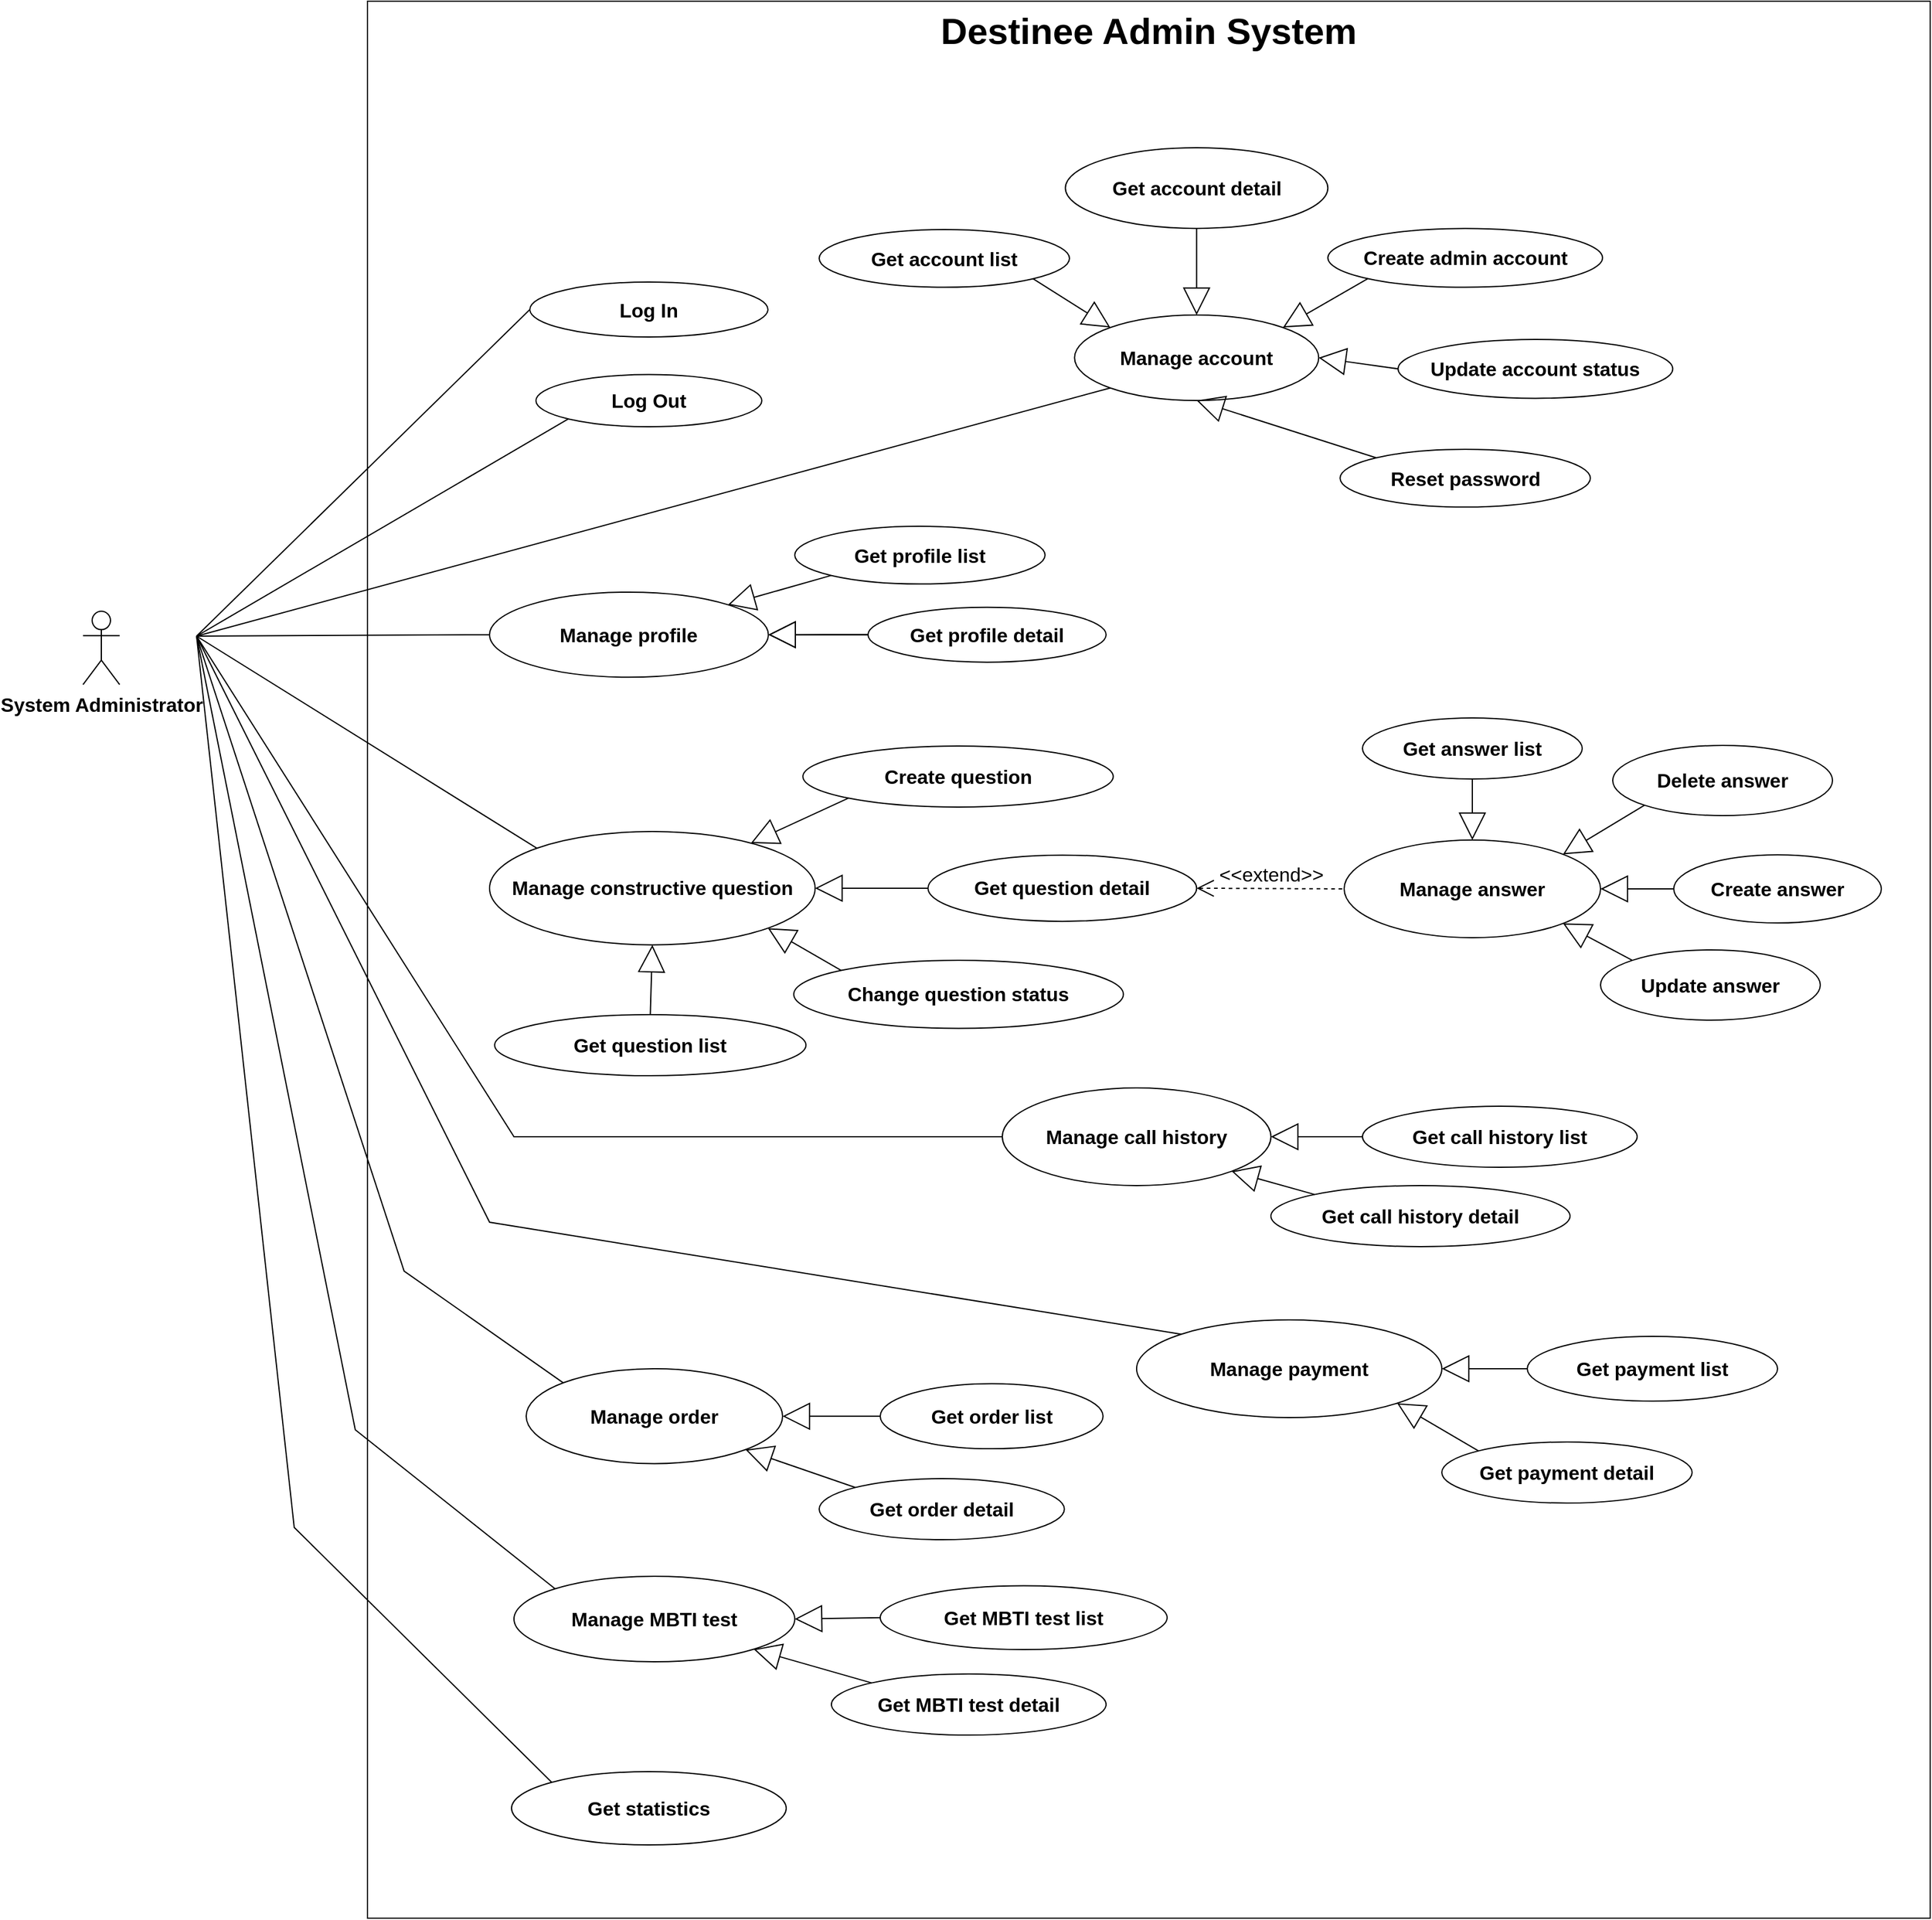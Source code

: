 <mxfile version="13.9.9" type="device" pages="2"><diagram id="sB0MH9TLcdhrc42PHW3c" name="Admin_UCD"><mxGraphModel dx="1707" dy="1987" grid="1" gridSize="10" guides="1" tooltips="1" connect="1" arrows="1" fold="1" page="1" pageScale="1" pageWidth="700" pageHeight="1000" math="0" shadow="0"><root><mxCell id="0"/><mxCell id="1" parent="0"/><mxCell id="h7a3kXpHeFQerQZ5SqLX-1" value="&lt;font style=&quot;font-size: 30px;&quot;&gt;Destinee Admin System&lt;/font&gt;" style="shape=rect;html=1;verticalAlign=top;fontStyle=1;whiteSpace=wrap;align=center;rounded=0;sketch=0;shadow=0;absoluteArcSize=0;strokeWidth=1;fontSize=16;" parent="1" vertex="1"><mxGeometry x="820" y="-20" width="1280" height="1570" as="geometry"/></mxCell><mxCell id="my-qRVW5179IKfmGFEPL-58" value="" style="endArrow=none;html=1;rounded=0;strokeWidth=1;fontSize=16;entryX=0;entryY=0.5;entryDx=0;entryDy=0;" parent="1" target="h7a3kXpHeFQerQZ5SqLX-44" edge="1"><mxGeometry width="50" height="50" relative="1" as="geometry"><mxPoint x="680" y="500" as="sourcePoint"/><mxPoint x="829.073" y="643.596" as="targetPoint"/><Array as="points"><mxPoint x="940" y="910"/></Array></mxGeometry></mxCell><mxCell id="h7a3kXpHeFQerQZ5SqLX-3" value="System Administrator" style="shape=umlActor;verticalLabelPosition=bottom;verticalAlign=top;html=1;outlineConnect=0;strokeWidth=1;fontSize=16;fontStyle=1;align=center;labelPosition=center;" parent="1" vertex="1"><mxGeometry x="587" y="479.66" width="30" height="60" as="geometry"/></mxCell><mxCell id="h7a3kXpHeFQerQZ5SqLX-62" value="Get statistics" style="ellipse;whiteSpace=wrap;html=1;strokeWidth=1;fontSize=16;fontStyle=1" parent="1" vertex="1"><mxGeometry x="938" y="1430" width="225" height="60" as="geometry"/></mxCell><mxCell id="my-qRVW5179IKfmGFEPL-13" value="" style="endArrow=none;html=1;rounded=0;strokeWidth=1;fontSize=16;entryX=0;entryY=1;entryDx=0;entryDy=0;" parent="1" target="h7a3kXpHeFQerQZ5SqLX-8" edge="1"><mxGeometry width="50" height="50" relative="1" as="geometry"><mxPoint x="680" y="500" as="sourcePoint"/><mxPoint x="1210" y="710" as="targetPoint"/></mxGeometry></mxCell><mxCell id="my-qRVW5179IKfmGFEPL-20" value="" style="endArrow=none;html=1;rounded=0;strokeWidth=1;fontSize=16;entryX=0;entryY=0.5;entryDx=0;entryDy=0;" parent="1" target="h7a3kXpHeFQerQZ5SqLX-21" edge="1"><mxGeometry width="50" height="50" relative="1" as="geometry"><mxPoint x="680" y="500" as="sourcePoint"/><mxPoint x="1064.289" y="269.749" as="targetPoint"/></mxGeometry></mxCell><mxCell id="my-qRVW5179IKfmGFEPL-24" value="" style="endArrow=none;html=1;rounded=0;strokeWidth=1;fontSize=16;entryX=0;entryY=0;entryDx=0;entryDy=0;" parent="1" target="h7a3kXpHeFQerQZ5SqLX-24" edge="1"><mxGeometry width="50" height="50" relative="1" as="geometry"><mxPoint x="680" y="500" as="sourcePoint"/><mxPoint x="1170.0" y="508.815" as="targetPoint"/></mxGeometry></mxCell><mxCell id="my-qRVW5179IKfmGFEPL-29" value="" style="endArrow=none;html=1;rounded=0;strokeWidth=1;fontSize=16;entryX=0;entryY=1;entryDx=0;entryDy=0;" parent="1" target="h7a3kXpHeFQerQZ5SqLX-6" edge="1"><mxGeometry width="50" height="50" relative="1" as="geometry"><mxPoint x="680" y="500" as="sourcePoint"/><mxPoint x="1063.272" y="269.387" as="targetPoint"/></mxGeometry></mxCell><mxCell id="my-qRVW5179IKfmGFEPL-30" value="" style="endArrow=none;html=1;rounded=0;strokeWidth=1;fontSize=16;entryX=0;entryY=0.5;entryDx=0;entryDy=0;" parent="1" target="h7a3kXpHeFQerQZ5SqLX-4" edge="1"><mxGeometry width="50" height="50" relative="1" as="geometry"><mxPoint x="680" y="500" as="sourcePoint"/><mxPoint x="576.53" y="269.077" as="targetPoint"/></mxGeometry></mxCell><mxCell id="my-qRVW5179IKfmGFEPL-31" value="" style="group" parent="1" vertex="1" connectable="0"><mxGeometry x="920" y="590" width="579.17" height="270" as="geometry"/></mxCell><mxCell id="h7a3kXpHeFQerQZ5SqLX-24" value="Manage constructive question" style="ellipse;whiteSpace=wrap;html=1;strokeWidth=1;fontSize=16;fontStyle=1" parent="my-qRVW5179IKfmGFEPL-31" vertex="1"><mxGeometry y="70" width="266.67" height="92.89" as="geometry"/></mxCell><mxCell id="h7a3kXpHeFQerQZ5SqLX-25" value="Get question list" style="ellipse;whiteSpace=wrap;html=1;strokeWidth=1;fontSize=16;fontStyle=1" parent="my-qRVW5179IKfmGFEPL-31" vertex="1"><mxGeometry x="4.17" y="220" width="255" height="50" as="geometry"/></mxCell><mxCell id="h7a3kXpHeFQerQZ5SqLX-26" value="Create question" style="ellipse;whiteSpace=wrap;html=1;strokeWidth=1;fontSize=16;fontStyle=1" parent="my-qRVW5179IKfmGFEPL-31" vertex="1"><mxGeometry x="256.67" width="254.17" height="50" as="geometry"/></mxCell><mxCell id="h7a3kXpHeFQerQZ5SqLX-27" value="Get question detail" style="ellipse;whiteSpace=wrap;html=1;strokeWidth=1;fontSize=16;fontStyle=1" parent="my-qRVW5179IKfmGFEPL-31" vertex="1"><mxGeometry x="359.17" y="89.32" width="220" height="54.25" as="geometry"/></mxCell><mxCell id="h7a3kXpHeFQerQZ5SqLX-28" value="Change question status" style="ellipse;whiteSpace=wrap;html=1;strokeWidth=1;fontSize=16;fontStyle=1" parent="my-qRVW5179IKfmGFEPL-31" vertex="1"><mxGeometry x="249.17" y="175.5" width="270" height="55.75" as="geometry"/></mxCell><mxCell id="my-qRVW5179IKfmGFEPL-28" value="" style="endArrow=block;html=1;rounded=0;strokeWidth=1;fontSize=16;exitX=0.5;exitY=0;exitDx=0;exitDy=0;endFill=0;endSize=20;entryX=0.5;entryY=1;entryDx=0;entryDy=0;" parent="my-qRVW5179IKfmGFEPL-31" source="h7a3kXpHeFQerQZ5SqLX-25" target="h7a3kXpHeFQerQZ5SqLX-24" edge="1"><mxGeometry width="50" height="50" relative="1" as="geometry"><mxPoint x="1060.0" y="716.445" as="sourcePoint"/><mxPoint x="967.5" y="716.445" as="targetPoint"/></mxGeometry></mxCell><mxCell id="my-qRVW5179IKfmGFEPL-25" value="" style="endArrow=block;html=1;rounded=0;strokeWidth=1;fontSize=16;exitX=0;exitY=1;exitDx=0;exitDy=0;endFill=0;endSize=20;" parent="my-qRVW5179IKfmGFEPL-31" source="h7a3kXpHeFQerQZ5SqLX-26" target="h7a3kXpHeFQerQZ5SqLX-24" edge="1"><mxGeometry width="50" height="50" relative="1" as="geometry"><mxPoint x="1480" y="508.82" as="sourcePoint"/><mxPoint x="1398.34" y="508.815" as="targetPoint"/></mxGeometry></mxCell><mxCell id="my-qRVW5179IKfmGFEPL-26" value="" style="endArrow=block;html=1;rounded=0;strokeWidth=1;fontSize=16;exitX=0;exitY=0.5;exitDx=0;exitDy=0;endFill=0;endSize=20;entryX=1;entryY=0.5;entryDx=0;entryDy=0;" parent="my-qRVW5179IKfmGFEPL-31" source="h7a3kXpHeFQerQZ5SqLX-27" target="h7a3kXpHeFQerQZ5SqLX-24" edge="1"><mxGeometry width="50" height="50" relative="1" as="geometry"><mxPoint x="992.547" y="631.288" as="sourcePoint"/><mxPoint x="906.415" y="669.89" as="targetPoint"/></mxGeometry></mxCell><mxCell id="my-qRVW5179IKfmGFEPL-27" value="" style="endArrow=block;html=1;rounded=0;strokeWidth=1;fontSize=16;exitX=0;exitY=0;exitDx=0;exitDy=0;endFill=0;endSize=20;entryX=1;entryY=1;entryDx=0;entryDy=0;" parent="my-qRVW5179IKfmGFEPL-31" source="h7a3kXpHeFQerQZ5SqLX-28" target="h7a3kXpHeFQerQZ5SqLX-24" edge="1"><mxGeometry width="50" height="50" relative="1" as="geometry"><mxPoint x="1050.0" y="706.445" as="sourcePoint"/><mxPoint x="957.5" y="706.445" as="targetPoint"/></mxGeometry></mxCell><mxCell id="my-qRVW5179IKfmGFEPL-32" value="" style="group" parent="1" vertex="1" connectable="0"><mxGeometry x="920" y="410.0" width="505" height="123.66" as="geometry"/></mxCell><mxCell id="h7a3kXpHeFQerQZ5SqLX-19" value="Get profile list" style="ellipse;whiteSpace=wrap;html=1;strokeWidth=1;fontSize=16;fontStyle=1" parent="my-qRVW5179IKfmGFEPL-32" vertex="1"><mxGeometry x="250" width="205" height="47.31" as="geometry"/></mxCell><mxCell id="my-qRVW5179IKfmGFEPL-37" value="" style="edgeStyle=orthogonalEdgeStyle;rounded=0;orthogonalLoop=1;jettySize=auto;html=1;strokeWidth=1;fontSize=16;endArrow=block;endFill=0;endSize=20;" parent="my-qRVW5179IKfmGFEPL-32" source="h7a3kXpHeFQerQZ5SqLX-20" target="h7a3kXpHeFQerQZ5SqLX-21" edge="1"><mxGeometry relative="1" as="geometry"/></mxCell><mxCell id="h7a3kXpHeFQerQZ5SqLX-20" value="Get profile detail" style="ellipse;whiteSpace=wrap;html=1;strokeWidth=1;fontSize=16;fontStyle=1" parent="my-qRVW5179IKfmGFEPL-32" vertex="1"><mxGeometry x="310" y="66.32" width="195" height="45" as="geometry"/></mxCell><mxCell id="h7a3kXpHeFQerQZ5SqLX-21" value="Manage profile" style="ellipse;whiteSpace=wrap;html=1;strokeWidth=1;fontSize=16;fontStyle=1" parent="my-qRVW5179IKfmGFEPL-32" vertex="1"><mxGeometry y="53.97" width="228.34" height="69.69" as="geometry"/></mxCell><mxCell id="my-qRVW5179IKfmGFEPL-21" value="" style="endArrow=block;html=1;rounded=0;strokeWidth=1;fontSize=16;entryX=1;entryY=0;entryDx=0;entryDy=0;exitX=0;exitY=1;exitDx=0;exitDy=0;endFill=0;endSize=20;" parent="my-qRVW5179IKfmGFEPL-32" source="h7a3kXpHeFQerQZ5SqLX-19" target="h7a3kXpHeFQerQZ5SqLX-21" edge="1"><mxGeometry width="50" height="50" relative="1" as="geometry"><mxPoint x="1281.664" y="327.129" as="sourcePoint"/><mxPoint x="1135" y="280" as="targetPoint"/></mxGeometry></mxCell><mxCell id="my-qRVW5179IKfmGFEPL-23" value="" style="endArrow=block;html=1;rounded=0;strokeWidth=1;fontSize=16;entryX=1;entryY=0.5;entryDx=0;entryDy=0;exitX=0;exitY=0.5;exitDx=0;exitDy=0;endFill=0;endSize=20;" parent="my-qRVW5179IKfmGFEPL-32" source="h7a3kXpHeFQerQZ5SqLX-20" target="h7a3kXpHeFQerQZ5SqLX-21" edge="1"><mxGeometry width="50" height="50" relative="1" as="geometry"><mxPoint x="1549.164" y="510.181" as="sourcePoint"/><mxPoint x="1465.086" y="560.263" as="targetPoint"/></mxGeometry></mxCell><mxCell id="my-qRVW5179IKfmGFEPL-33" value="" style="group" parent="1" vertex="1" connectable="0"><mxGeometry x="1190" y="100" width="699.16" height="294.3" as="geometry"/></mxCell><mxCell id="h7a3kXpHeFQerQZ5SqLX-2" value="Get account list" style="ellipse;whiteSpace=wrap;html=1;strokeWidth=1;fontSize=16;fontStyle=1" parent="my-qRVW5179IKfmGFEPL-33" vertex="1"><mxGeometry y="66.99" width="205" height="47.3" as="geometry"/></mxCell><mxCell id="h7a3kXpHeFQerQZ5SqLX-8" value="Manage account" style="ellipse;whiteSpace=wrap;html=1;strokeWidth=1;fontSize=16;fontStyle=1" parent="my-qRVW5179IKfmGFEPL-33" vertex="1"><mxGeometry x="209.16" y="136.99" width="200" height="70" as="geometry"/></mxCell><mxCell id="h7a3kXpHeFQerQZ5SqLX-11" value="Get account detail" style="ellipse;whiteSpace=wrap;html=1;strokeWidth=1;fontSize=16;fontStyle=1" parent="my-qRVW5179IKfmGFEPL-33" vertex="1"><mxGeometry x="201.66" width="215" height="66.07" as="geometry"/></mxCell><mxCell id="h7a3kXpHeFQerQZ5SqLX-13" value="Update account status" style="ellipse;whiteSpace=wrap;html=1;strokeWidth=1;fontSize=16;fontStyle=1" parent="my-qRVW5179IKfmGFEPL-33" vertex="1"><mxGeometry x="474.16" y="156.99" width="225" height="48.22" as="geometry"/></mxCell><mxCell id="h7a3kXpHeFQerQZ5SqLX-15" value="Reset password" style="ellipse;whiteSpace=wrap;html=1;strokeWidth=1;fontSize=16;fontStyle=1" parent="my-qRVW5179IKfmGFEPL-33" vertex="1"><mxGeometry x="426.66" y="246.99" width="205" height="47.31" as="geometry"/></mxCell><mxCell id="h7a3kXpHeFQerQZ5SqLX-17" value="Create admin account" style="ellipse;whiteSpace=wrap;html=1;strokeWidth=1;fontSize=16;fontStyle=1" parent="my-qRVW5179IKfmGFEPL-33" vertex="1"><mxGeometry x="416.66" y="66.07" width="225" height="48.22" as="geometry"/></mxCell><mxCell id="my-qRVW5179IKfmGFEPL-15" value="" style="endArrow=block;html=1;rounded=0;strokeWidth=1;fontSize=16;entryX=0;entryY=0;entryDx=0;entryDy=0;exitX=1;exitY=1;exitDx=0;exitDy=0;endFill=0;endSize=20;" parent="my-qRVW5179IKfmGFEPL-33" source="h7a3kXpHeFQerQZ5SqLX-2" target="h7a3kXpHeFQerQZ5SqLX-8" edge="1"><mxGeometry width="50" height="50" relative="1" as="geometry"><mxPoint x="360" y="510" as="sourcePoint"/><mxPoint x="1064.289" y="269.749" as="targetPoint"/></mxGeometry></mxCell><mxCell id="my-qRVW5179IKfmGFEPL-16" value="" style="endArrow=block;html=1;rounded=0;strokeWidth=1;fontSize=16;entryX=0.5;entryY=0;entryDx=0;entryDy=0;exitX=0.5;exitY=1;exitDx=0;exitDy=0;endFill=0;endSize=20;" parent="my-qRVW5179IKfmGFEPL-33" source="h7a3kXpHeFQerQZ5SqLX-11" target="h7a3kXpHeFQerQZ5SqLX-8" edge="1"><mxGeometry width="50" height="50" relative="1" as="geometry"><mxPoint x="1003.219" y="179.8" as="sourcePoint"/><mxPoint x="1063.272" y="220.613" as="targetPoint"/></mxGeometry></mxCell><mxCell id="my-qRVW5179IKfmGFEPL-18" value="" style="endArrow=block;html=1;rounded=0;strokeWidth=1;fontSize=16;entryX=1;entryY=0.5;entryDx=0;entryDy=0;exitX=0;exitY=0.5;exitDx=0;exitDy=0;endFill=0;endSize=20;" parent="my-qRVW5179IKfmGFEPL-33" source="h7a3kXpHeFQerQZ5SqLX-13" target="h7a3kXpHeFQerQZ5SqLX-8" edge="1"><mxGeometry width="50" height="50" relative="1" as="geometry"><mxPoint x="1275.446" y="180.237" as="sourcePoint"/><mxPoint x="1206.728" y="220.613" as="targetPoint"/></mxGeometry></mxCell><mxCell id="my-qRVW5179IKfmGFEPL-19" value="" style="endArrow=block;html=1;rounded=0;strokeWidth=1;fontSize=16;entryX=0.5;entryY=1;entryDx=0;entryDy=0;exitX=0;exitY=0;exitDx=0;exitDy=0;endFill=0;endSize=20;" parent="my-qRVW5179IKfmGFEPL-33" source="h7a3kXpHeFQerQZ5SqLX-15" target="h7a3kXpHeFQerQZ5SqLX-8" edge="1"><mxGeometry width="50" height="50" relative="1" as="geometry"><mxPoint x="1300.0" y="254.11" as="sourcePoint"/><mxPoint x="1235" y="245" as="targetPoint"/></mxGeometry></mxCell><mxCell id="my-qRVW5179IKfmGFEPL-17" value="" style="endArrow=block;html=1;rounded=0;strokeWidth=1;fontSize=16;entryX=1;entryY=0;entryDx=0;entryDy=0;exitX=0;exitY=1;exitDx=0;exitDy=0;endFill=0;endSize=20;" parent="my-qRVW5179IKfmGFEPL-33" source="h7a3kXpHeFQerQZ5SqLX-17" target="h7a3kXpHeFQerQZ5SqLX-8" edge="1"><mxGeometry width="50" height="50" relative="1" as="geometry"><mxPoint x="1135" y="116.07" as="sourcePoint"/><mxPoint x="1135" y="210" as="targetPoint"/></mxGeometry></mxCell><mxCell id="my-qRVW5179IKfmGFEPL-43" value="" style="group" parent="1" vertex="1" connectable="0"><mxGeometry x="1620" y="567" width="440" height="247.5" as="geometry"/></mxCell><mxCell id="h7a3kXpHeFQerQZ5SqLX-33" value="Get answer list" style="ellipse;whiteSpace=wrap;html=1;strokeWidth=1;fontSize=16;fontStyle=1" parent="my-qRVW5179IKfmGFEPL-43" vertex="1"><mxGeometry x="15" width="180" height="50" as="geometry"/></mxCell><mxCell id="h7a3kXpHeFQerQZ5SqLX-34" value="Update answer" style="ellipse;whiteSpace=wrap;html=1;strokeWidth=1;fontSize=16;fontStyle=1" parent="my-qRVW5179IKfmGFEPL-43" vertex="1"><mxGeometry x="210" y="190" width="180" height="57.5" as="geometry"/></mxCell><mxCell id="h7a3kXpHeFQerQZ5SqLX-35" value="Delete answer" style="ellipse;whiteSpace=wrap;html=1;strokeWidth=1;fontSize=16;fontStyle=1" parent="my-qRVW5179IKfmGFEPL-43" vertex="1"><mxGeometry x="220" y="22.5" width="180" height="57.5" as="geometry"/></mxCell><mxCell id="h7a3kXpHeFQerQZ5SqLX-36" value="Create answer" style="ellipse;whiteSpace=wrap;html=1;strokeWidth=1;fontSize=16;fontStyle=1" parent="my-qRVW5179IKfmGFEPL-43" vertex="1"><mxGeometry x="270" y="112.08" width="170" height="55.83" as="geometry"/></mxCell><mxCell id="h7a3kXpHeFQerQZ5SqLX-37" value="" style="edgeStyle=none;html=1;endArrow=block;endFill=0;endSize=12;verticalAlign=bottom;strokeColor=none;rounded=0;strokeWidth=1;fontSize=16;fontStyle=1" parent="my-qRVW5179IKfmGFEPL-43" source="h7a3kXpHeFQerQZ5SqLX-36" target="h7a3kXpHeFQerQZ5SqLX-33" edge="1"><mxGeometry width="160" relative="1" as="geometry"><mxPoint x="-360" y="-120" as="sourcePoint"/><mxPoint x="-200" y="-120" as="targetPoint"/></mxGeometry></mxCell><mxCell id="my-qRVW5179IKfmGFEPL-35" value="Manage answer" style="ellipse;whiteSpace=wrap;html=1;strokeWidth=1;fontSize=16;fontStyle=1" parent="my-qRVW5179IKfmGFEPL-43" vertex="1"><mxGeometry y="100" width="210" height="80" as="geometry"/></mxCell><mxCell id="my-qRVW5179IKfmGFEPL-39" value="" style="endArrow=block;html=1;rounded=0;strokeWidth=1;fontSize=16;entryX=0.5;entryY=0;entryDx=0;entryDy=0;exitX=0.5;exitY=1;exitDx=0;exitDy=0;endFill=0;endSize=20;" parent="my-qRVW5179IKfmGFEPL-43" source="h7a3kXpHeFQerQZ5SqLX-33" target="my-qRVW5179IKfmGFEPL-35" edge="1"><mxGeometry width="50" height="50" relative="1" as="geometry"><mxPoint x="230" y="-391.18" as="sourcePoint"/><mxPoint x="148.34" y="-391.185" as="targetPoint"/></mxGeometry></mxCell><mxCell id="my-qRVW5179IKfmGFEPL-40" value="" style="endArrow=block;html=1;rounded=0;strokeWidth=1;fontSize=16;entryX=1;entryY=0;entryDx=0;entryDy=0;exitX=0;exitY=1;exitDx=0;exitDy=0;endFill=0;endSize=20;" parent="my-qRVW5179IKfmGFEPL-43" source="h7a3kXpHeFQerQZ5SqLX-35" target="my-qRVW5179IKfmGFEPL-35" edge="1"><mxGeometry width="50" height="50" relative="1" as="geometry"><mxPoint x="115" y="70" as="sourcePoint"/><mxPoint x="115" y="110" as="targetPoint"/></mxGeometry></mxCell><mxCell id="my-qRVW5179IKfmGFEPL-41" value="" style="endArrow=block;html=1;rounded=0;strokeWidth=1;fontSize=16;entryX=1;entryY=0.5;entryDx=0;entryDy=0;exitX=0;exitY=0.5;exitDx=0;exitDy=0;endFill=0;endSize=20;" parent="my-qRVW5179IKfmGFEPL-43" source="h7a3kXpHeFQerQZ5SqLX-36" target="my-qRVW5179IKfmGFEPL-35" edge="1"><mxGeometry width="50" height="50" relative="1" as="geometry"><mxPoint x="255.898" y="81.43" as="sourcePoint"/><mxPoint x="189.246" y="121.716" as="targetPoint"/></mxGeometry></mxCell><mxCell id="my-qRVW5179IKfmGFEPL-42" value="" style="endArrow=block;html=1;rounded=0;strokeWidth=1;fontSize=16;entryX=1;entryY=1;entryDx=0;entryDy=0;exitX=0;exitY=0;exitDx=0;exitDy=0;endFill=0;endSize=20;" parent="my-qRVW5179IKfmGFEPL-43" source="h7a3kXpHeFQerQZ5SqLX-34" target="my-qRVW5179IKfmGFEPL-35" edge="1"><mxGeometry width="50" height="50" relative="1" as="geometry"><mxPoint x="265.898" y="91.43" as="sourcePoint"/><mxPoint x="199.246" y="131.716" as="targetPoint"/></mxGeometry></mxCell><mxCell id="my-qRVW5179IKfmGFEPL-53" value="" style="group" parent="1" vertex="1" connectable="0"><mxGeometry x="950" y="1100" width="472.5" height="140" as="geometry"/></mxCell><mxCell id="h7a3kXpHeFQerQZ5SqLX-52" value="Get order list" style="ellipse;whiteSpace=wrap;html=1;strokeWidth=1;fontSize=16;fontStyle=1" parent="my-qRVW5179IKfmGFEPL-53" vertex="1"><mxGeometry x="290" y="12.23" width="182.5" height="53.33" as="geometry"/></mxCell><mxCell id="h7a3kXpHeFQerQZ5SqLX-53" value="Get order detail" style="ellipse;whiteSpace=wrap;html=1;strokeWidth=1;fontSize=16;fontStyle=1" parent="my-qRVW5179IKfmGFEPL-53" vertex="1"><mxGeometry x="240" y="90" width="200.83" height="50" as="geometry"/></mxCell><mxCell id="h7a3kXpHeFQerQZ5SqLX-54" value="Manage order" style="ellipse;whiteSpace=wrap;html=1;strokeWidth=1;fontSize=16;fontStyle=1" parent="my-qRVW5179IKfmGFEPL-53" vertex="1"><mxGeometry width="210" height="77.78" as="geometry"/></mxCell><mxCell id="my-qRVW5179IKfmGFEPL-51" value="" style="endArrow=block;html=1;rounded=0;strokeWidth=1;fontSize=16;entryX=1;entryY=0.5;entryDx=0;entryDy=0;exitX=0;exitY=0.5;exitDx=0;exitDy=0;endFill=0;endSize=20;" parent="my-qRVW5179IKfmGFEPL-53" source="h7a3kXpHeFQerQZ5SqLX-52" target="h7a3kXpHeFQerQZ5SqLX-54" edge="1"><mxGeometry width="50" height="50" relative="1" as="geometry"><mxPoint x="985" y="1060.0" as="sourcePoint"/><mxPoint x="930" y="1060.0" as="targetPoint"/></mxGeometry></mxCell><mxCell id="my-qRVW5179IKfmGFEPL-52" value="" style="endArrow=block;html=1;rounded=0;strokeWidth=1;fontSize=16;entryX=1;entryY=1;entryDx=0;entryDy=0;exitX=0;exitY=0;exitDx=0;exitDy=0;endFill=0;endSize=20;" parent="my-qRVW5179IKfmGFEPL-53" source="h7a3kXpHeFQerQZ5SqLX-53" target="h7a3kXpHeFQerQZ5SqLX-54" edge="1"><mxGeometry width="50" height="50" relative="1" as="geometry"><mxPoint x="890.0" y="1478.895" as="sourcePoint"/><mxPoint x="810.0" y="1478.89" as="targetPoint"/></mxGeometry></mxCell><mxCell id="my-qRVW5179IKfmGFEPL-56" value="" style="group" parent="1" vertex="1" connectable="0"><mxGeometry x="940" y="1270" width="535" height="130" as="geometry"/></mxCell><mxCell id="h7a3kXpHeFQerQZ5SqLX-57" value="Get MBTI test&amp;nbsp;list" style="ellipse;whiteSpace=wrap;html=1;strokeWidth=1;fontSize=16;fontStyle=1" parent="my-qRVW5179IKfmGFEPL-56" vertex="1"><mxGeometry x="300" y="7.78" width="235" height="52.22" as="geometry"/></mxCell><mxCell id="h7a3kXpHeFQerQZ5SqLX-58" value="Get MBTI test&amp;nbsp;detail" style="ellipse;whiteSpace=wrap;html=1;strokeWidth=1;fontSize=16;fontStyle=1" parent="my-qRVW5179IKfmGFEPL-56" vertex="1"><mxGeometry x="260" y="80" width="225" height="50" as="geometry"/></mxCell><mxCell id="h7a3kXpHeFQerQZ5SqLX-59" value="Manage MBTI test" style="ellipse;whiteSpace=wrap;html=1;strokeWidth=1;fontSize=16;fontStyle=1" parent="my-qRVW5179IKfmGFEPL-56" vertex="1"><mxGeometry width="230" height="70" as="geometry"/></mxCell><mxCell id="my-qRVW5179IKfmGFEPL-54" value="" style="endArrow=block;html=1;rounded=0;strokeWidth=1;fontSize=16;entryX=1;entryY=0.5;entryDx=0;entryDy=0;exitX=0;exitY=0.5;exitDx=0;exitDy=0;endFill=0;endSize=20;" parent="my-qRVW5179IKfmGFEPL-56" source="h7a3kXpHeFQerQZ5SqLX-57" target="h7a3kXpHeFQerQZ5SqLX-59" edge="1"><mxGeometry width="50" height="50" relative="1" as="geometry"><mxPoint x="340.0" y="-161.105" as="sourcePoint"/><mxPoint x="260.0" y="-161.11" as="targetPoint"/></mxGeometry></mxCell><mxCell id="my-qRVW5179IKfmGFEPL-55" value="" style="endArrow=block;html=1;rounded=0;strokeWidth=1;fontSize=16;entryX=1;entryY=1;entryDx=0;entryDy=0;exitX=0;exitY=0;exitDx=0;exitDy=0;endFill=0;endSize=20;" parent="my-qRVW5179IKfmGFEPL-56" source="h7a3kXpHeFQerQZ5SqLX-58" target="h7a3kXpHeFQerQZ5SqLX-59" edge="1"><mxGeometry width="50" height="50" relative="1" as="geometry"><mxPoint x="350.0" y="-151.105" as="sourcePoint"/><mxPoint x="270.0" y="-151.11" as="targetPoint"/></mxGeometry></mxCell><mxCell id="my-qRVW5179IKfmGFEPL-59" value="" style="endArrow=none;html=1;rounded=0;strokeWidth=1;fontSize=16;entryX=0;entryY=0;entryDx=0;entryDy=0;" parent="1" target="h7a3kXpHeFQerQZ5SqLX-49" edge="1"><mxGeometry width="50" height="50" relative="1" as="geometry"><mxPoint x="680" y="500" as="sourcePoint"/><mxPoint x="839.073" y="653.596" as="targetPoint"/><Array as="points"><mxPoint x="920" y="980"/></Array></mxGeometry></mxCell><mxCell id="my-qRVW5179IKfmGFEPL-60" value="" style="endArrow=none;html=1;rounded=0;strokeWidth=1;fontSize=16;entryX=0;entryY=0;entryDx=0;entryDy=0;" parent="1" target="h7a3kXpHeFQerQZ5SqLX-54" edge="1"><mxGeometry width="50" height="50" relative="1" as="geometry"><mxPoint x="680" y="500" as="sourcePoint"/><mxPoint x="849.073" y="663.596" as="targetPoint"/><Array as="points"><mxPoint x="850" y="1020"/></Array></mxGeometry></mxCell><mxCell id="my-qRVW5179IKfmGFEPL-61" value="" style="endArrow=none;html=1;rounded=0;strokeWidth=1;fontSize=16;entryX=0;entryY=0;entryDx=0;entryDy=0;" parent="1" target="h7a3kXpHeFQerQZ5SqLX-59" edge="1"><mxGeometry width="50" height="50" relative="1" as="geometry"><mxPoint x="680" y="500" as="sourcePoint"/><mxPoint x="859.073" y="673.596" as="targetPoint"/><Array as="points"><mxPoint x="810" y="1150"/></Array></mxGeometry></mxCell><mxCell id="my-qRVW5179IKfmGFEPL-62" value="" style="endArrow=none;html=1;rounded=0;strokeWidth=1;fontSize=16;entryX=0;entryY=0;entryDx=0;entryDy=0;" parent="1" target="h7a3kXpHeFQerQZ5SqLX-62" edge="1"><mxGeometry width="50" height="50" relative="1" as="geometry"><mxPoint x="680" y="500" as="sourcePoint"/><mxPoint x="869.073" y="683.596" as="targetPoint"/><Array as="points"><mxPoint x="760" y="1230"/></Array></mxGeometry></mxCell><mxCell id="my-qRVW5179IKfmGFEPL-66" value="&amp;lt;&amp;lt;extend&amp;gt;&amp;gt;" style="edgeStyle=none;html=1;startArrow=open;endArrow=none;startSize=12;verticalAlign=bottom;dashed=1;labelBackgroundColor=none;rounded=0;strokeWidth=1;fontSize=16;exitX=1;exitY=0.5;exitDx=0;exitDy=0;entryX=0;entryY=0.5;entryDx=0;entryDy=0;" parent="1" source="h7a3kXpHeFQerQZ5SqLX-27" target="my-qRVW5179IKfmGFEPL-35" edge="1"><mxGeometry width="160" relative="1" as="geometry"><mxPoint x="1300" y="800" as="sourcePoint"/><mxPoint x="1460" y="800" as="targetPoint"/></mxGeometry></mxCell><mxCell id="my-qRVW5179IKfmGFEPL-67" value="" style="group" parent="1" vertex="1" connectable="0"><mxGeometry x="1450" y="1000" width="510.0" height="210" as="geometry"/></mxCell><mxCell id="my-qRVW5179IKfmGFEPL-50" value="" style="group" parent="my-qRVW5179IKfmGFEPL-67" vertex="1" connectable="0"><mxGeometry width="510" height="140" as="geometry"/></mxCell><mxCell id="h7a3kXpHeFQerQZ5SqLX-47" value="Get payment list" style="ellipse;whiteSpace=wrap;html=1;strokeWidth=1;fontSize=16;fontStyle=1" parent="my-qRVW5179IKfmGFEPL-50" vertex="1"><mxGeometry x="320" y="73.5" width="205" height="53" as="geometry"/></mxCell><mxCell id="h7a3kXpHeFQerQZ5SqLX-49" value="Manage payment" style="ellipse;whiteSpace=wrap;html=1;strokeWidth=1;fontSize=16;fontStyle=1" parent="my-qRVW5179IKfmGFEPL-50" vertex="1"><mxGeometry y="60" width="250" height="80" as="geometry"/></mxCell><mxCell id="my-qRVW5179IKfmGFEPL-48" value="" style="endArrow=block;html=1;rounded=0;strokeWidth=1;fontSize=16;entryX=1;entryY=0.5;entryDx=0;entryDy=0;exitX=0;exitY=0.5;exitDx=0;exitDy=0;endFill=0;endSize=20;" parent="my-qRVW5179IKfmGFEPL-50" source="h7a3kXpHeFQerQZ5SqLX-47" target="h7a3kXpHeFQerQZ5SqLX-49" edge="1"><mxGeometry width="50" height="50" relative="1" as="geometry"><mxPoint x="325" y="-160.0" as="sourcePoint"/><mxPoint x="270" y="-160.0" as="targetPoint"/></mxGeometry></mxCell><mxCell id="h7a3kXpHeFQerQZ5SqLX-48" value="Get payment detail" style="ellipse;whiteSpace=wrap;html=1;strokeWidth=1;fontSize=16;fontStyle=1" parent="my-qRVW5179IKfmGFEPL-67" vertex="1"><mxGeometry x="250.0" y="160" width="205" height="50" as="geometry"/></mxCell><mxCell id="my-qRVW5179IKfmGFEPL-49" value="" style="endArrow=block;html=1;rounded=0;strokeWidth=1;fontSize=16;entryX=1;entryY=1;entryDx=0;entryDy=0;exitX=0;exitY=0;exitDx=0;exitDy=0;endFill=0;endSize=20;" parent="my-qRVW5179IKfmGFEPL-67" source="h7a3kXpHeFQerQZ5SqLX-48" target="h7a3kXpHeFQerQZ5SqLX-49" edge="1"><mxGeometry width="50" height="50" relative="1" as="geometry"><mxPoint x="1235" y="930.0" as="sourcePoint"/><mxPoint x="1180" y="930.0" as="targetPoint"/></mxGeometry></mxCell><mxCell id="my-qRVW5179IKfmGFEPL-68" value="" style="group" parent="1" vertex="1" connectable="0"><mxGeometry x="953" y="210" width="195" height="118.49" as="geometry"/></mxCell><mxCell id="h7a3kXpHeFQerQZ5SqLX-4" value="Log In" style="ellipse;whiteSpace=wrap;html=1;strokeWidth=1;fontSize=16;fontStyle=1" parent="my-qRVW5179IKfmGFEPL-68" vertex="1"><mxGeometry width="195" height="45" as="geometry"/></mxCell><mxCell id="h7a3kXpHeFQerQZ5SqLX-6" value="Log Out" style="ellipse;whiteSpace=wrap;html=1;strokeWidth=1;fontSize=16;fontStyle=1" parent="my-qRVW5179IKfmGFEPL-68" vertex="1"><mxGeometry x="5" y="75.8" width="185" height="42.69" as="geometry"/></mxCell><mxCell id="my-qRVW5179IKfmGFEPL-72" value="" style="group" parent="1" vertex="1" connectable="0"><mxGeometry x="1340" y="800" width="520" height="200" as="geometry"/></mxCell><mxCell id="my-qRVW5179IKfmGFEPL-47" value="" style="group" parent="my-qRVW5179IKfmGFEPL-72" vertex="1" connectable="0"><mxGeometry width="520" height="150" as="geometry"/></mxCell><mxCell id="h7a3kXpHeFQerQZ5SqLX-42" value="Get call history list" style="ellipse;whiteSpace=wrap;html=1;strokeWidth=1;fontSize=16;fontStyle=1" parent="my-qRVW5179IKfmGFEPL-47" vertex="1"><mxGeometry x="295" y="85" width="225" height="50" as="geometry"/></mxCell><mxCell id="h7a3kXpHeFQerQZ5SqLX-44" value="Manage call history" style="ellipse;whiteSpace=wrap;html=1;strokeWidth=1;fontSize=16;fontStyle=1" parent="my-qRVW5179IKfmGFEPL-47" vertex="1"><mxGeometry y="70" width="220" height="80" as="geometry"/></mxCell><mxCell id="my-qRVW5179IKfmGFEPL-45" value="" style="endArrow=block;html=1;rounded=0;strokeWidth=1;fontSize=16;exitX=0;exitY=0.5;exitDx=0;exitDy=0;endFill=0;endSize=20;" parent="my-qRVW5179IKfmGFEPL-47" source="h7a3kXpHeFQerQZ5SqLX-42" edge="1"><mxGeometry width="50" height="50" relative="1" as="geometry"><mxPoint x="1135.898" y="1.43" as="sourcePoint"/><mxPoint x="220" y="110" as="targetPoint"/></mxGeometry></mxCell><mxCell id="h7a3kXpHeFQerQZ5SqLX-43" value="Get call history detail" style="ellipse;whiteSpace=wrap;html=1;strokeWidth=1;fontSize=16;fontStyle=1" parent="my-qRVW5179IKfmGFEPL-72" vertex="1"><mxGeometry x="220" y="150" width="245" height="50" as="geometry"/></mxCell><mxCell id="my-qRVW5179IKfmGFEPL-46" value="" style="endArrow=block;html=1;rounded=0;strokeWidth=1;fontSize=16;entryX=1;entryY=1;entryDx=0;entryDy=0;exitX=0;exitY=0;exitDx=0;exitDy=0;endFill=0;endSize=20;" parent="my-qRVW5179IKfmGFEPL-72" source="h7a3kXpHeFQerQZ5SqLX-43" target="h7a3kXpHeFQerQZ5SqLX-44" edge="1"><mxGeometry width="50" height="50" relative="1" as="geometry"><mxPoint x="1462.741" y="892.631" as="sourcePoint"/><mxPoint x="1407.573" y="941.64" as="targetPoint"/></mxGeometry></mxCell></root></mxGraphModel></diagram><diagram id="NjrVhoB8RtM3vpEQkJoq" name="Client_UCD"><mxGraphModel dx="3413" dy="1973" grid="1" gridSize="10" guides="1" tooltips="1" connect="1" arrows="1" fold="1" page="1" pageScale="1" pageWidth="700" pageHeight="1000" math="0" shadow="0"><root><mxCell id="Ug0cwkmx6TYFNrHrDtED-0"/><mxCell id="Ug0cwkmx6TYFNrHrDtED-1" parent="Ug0cwkmx6TYFNrHrDtED-0"/><mxCell id="2-mKED8vl3y5oIbc6DQY-0" value="&lt;font style=&quot;font-size: 30px&quot;&gt;Destinee System&lt;/font&gt;" style="shape=rect;html=1;verticalAlign=top;fontStyle=1;whiteSpace=wrap;align=center;" vertex="1" parent="Ug0cwkmx6TYFNrHrDtED-1"><mxGeometry x="380" y="320" width="1080" height="2070" as="geometry"/></mxCell><mxCell id="Ug0cwkmx6TYFNrHrDtED-2" value="Guest" style="shape=umlActor;verticalLabelPosition=bottom;verticalAlign=top;html=1;outlineConnect=0;" vertex="1" parent="Ug0cwkmx6TYFNrHrDtED-1"><mxGeometry x="140" y="390" width="30" height="60" as="geometry"/></mxCell><mxCell id="JJuF7CK2oYXm2EN-oFrE-0" value="Sign up" style="ellipse;whiteSpace=wrap;html=1;" vertex="1" parent="Ug0cwkmx6TYFNrHrDtED-1"><mxGeometry x="510" y="405" width="110" height="45" as="geometry"/></mxCell><mxCell id="JJuF7CK2oYXm2EN-oFrE-1" value="" style="edgeStyle=none;html=1;endArrow=none;verticalAlign=bottom;entryX=0;entryY=0.5;entryDx=0;entryDy=0;" edge="1" parent="Ug0cwkmx6TYFNrHrDtED-1" target="JJuF7CK2oYXm2EN-oFrE-0"><mxGeometry width="160" relative="1" as="geometry"><mxPoint x="200" y="428" as="sourcePoint"/><mxPoint x="580" y="280" as="targetPoint"/></mxGeometry></mxCell><mxCell id="DU3vpR3FjvXXhbqDs-ul-0" value="Member" style="shape=umlActor;verticalLabelPosition=bottom;verticalAlign=top;html=1;outlineConnect=0;" vertex="1" parent="Ug0cwkmx6TYFNrHrDtED-1"><mxGeometry x="140" y="760" width="30" height="60" as="geometry"/></mxCell><mxCell id="nyURdD3WobILCjDV0yra-0" value="Log in" style="ellipse;whiteSpace=wrap;html=1;" vertex="1" parent="Ug0cwkmx6TYFNrHrDtED-1"><mxGeometry x="510" y="500" width="110" height="45" as="geometry"/></mxCell><mxCell id="4LoBPf4grXCZReQo2cVl-0" value="Log out" style="ellipse;whiteSpace=wrap;html=1;" vertex="1" parent="Ug0cwkmx6TYFNrHrDtED-1"><mxGeometry x="510" y="590" width="110" height="45" as="geometry"/></mxCell><mxCell id="4LoBPf4grXCZReQo2cVl-1" value="Forget password" style="ellipse;whiteSpace=wrap;html=1;" vertex="1" parent="Ug0cwkmx6TYFNrHrDtED-1"><mxGeometry x="510" y="680" width="130" height="52.5" as="geometry"/></mxCell><mxCell id="EjUO2Ayy64uUyhKHeI2R-0" value="" style="endArrow=none;html=1;entryX=0;entryY=0.5;entryDx=0;entryDy=0;" edge="1" parent="Ug0cwkmx6TYFNrHrDtED-1" target="nyURdD3WobILCjDV0yra-0"><mxGeometry width="50" height="50" relative="1" as="geometry"><mxPoint x="200" y="800" as="sourcePoint"/><mxPoint x="330" y="540" as="targetPoint"/></mxGeometry></mxCell><mxCell id="EjUO2Ayy64uUyhKHeI2R-1" value="" style="endArrow=none;html=1;entryX=0;entryY=0.5;entryDx=0;entryDy=0;" edge="1" parent="Ug0cwkmx6TYFNrHrDtED-1" target="4LoBPf4grXCZReQo2cVl-0"><mxGeometry width="50" height="50" relative="1" as="geometry"><mxPoint x="200" y="800" as="sourcePoint"/><mxPoint x="330" y="540" as="targetPoint"/></mxGeometry></mxCell><mxCell id="EjUO2Ayy64uUyhKHeI2R-2" value="" style="endArrow=none;html=1;entryX=0;entryY=0.5;entryDx=0;entryDy=0;" edge="1" parent="Ug0cwkmx6TYFNrHrDtED-1" target="4LoBPf4grXCZReQo2cVl-1"><mxGeometry width="50" height="50" relative="1" as="geometry"><mxPoint x="200" y="800" as="sourcePoint"/><mxPoint x="330" y="540" as="targetPoint"/></mxGeometry></mxCell><mxCell id="p_0ra1-rmafmwlpVo7fK-0" value="Buy premium package" style="ellipse;whiteSpace=wrap;html=1;" vertex="1" parent="Ug0cwkmx6TYFNrHrDtED-1"><mxGeometry x="510" y="770" width="160" height="60" as="geometry"/></mxCell><mxCell id="UmCsGHxxRF1HxY2x-hTo-0" value="Manage MBTI test" style="ellipse;whiteSpace=wrap;html=1;" vertex="1" parent="Ug0cwkmx6TYFNrHrDtED-1"><mxGeometry x="740" y="940" width="130" height="52.5" as="geometry"/></mxCell><mxCell id="UmCsGHxxRF1HxY2x-hTo-1" value="" style="endArrow=none;html=1;entryX=0;entryY=0.5;entryDx=0;entryDy=0;" edge="1" parent="Ug0cwkmx6TYFNrHrDtED-1" target="p_0ra1-rmafmwlpVo7fK-0"><mxGeometry width="50" height="50" relative="1" as="geometry"><mxPoint x="200" y="800" as="sourcePoint"/><mxPoint x="480" y="670" as="targetPoint"/></mxGeometry></mxCell><mxCell id="yB6rTDCQQKbXfwFHmFxO-0" value="Do MBTI test" style="ellipse;whiteSpace=wrap;html=1;" vertex="1" parent="Ug0cwkmx6TYFNrHrDtED-1"><mxGeometry x="950" y="1040" width="160" height="50" as="geometry"/></mxCell><mxCell id="yB6rTDCQQKbXfwFHmFxO-1" value="Get MBTI test list" style="ellipse;whiteSpace=wrap;html=1;" vertex="1" parent="Ug0cwkmx6TYFNrHrDtED-1"><mxGeometry x="950" y="872.5" width="150" height="55" as="geometry"/></mxCell><mxCell id="yB6rTDCQQKbXfwFHmFxO-2" value="" style="edgeStyle=none;html=1;endArrow=block;endFill=0;endSize=12;verticalAlign=bottom;" edge="1" parent="Ug0cwkmx6TYFNrHrDtED-1" source="yB6rTDCQQKbXfwFHmFxO-1" target="UmCsGHxxRF1HxY2x-hTo-0"><mxGeometry width="160" relative="1" as="geometry"><mxPoint x="570" y="450" as="sourcePoint"/><mxPoint x="399.018" y="420.583" as="targetPoint"/></mxGeometry></mxCell><mxCell id="yB6rTDCQQKbXfwFHmFxO-3" value="" style="edgeStyle=none;html=1;endArrow=block;endFill=0;endSize=12;verticalAlign=bottom;" edge="1" parent="Ug0cwkmx6TYFNrHrDtED-1" source="yB6rTDCQQKbXfwFHmFxO-0" target="UmCsGHxxRF1HxY2x-hTo-0"><mxGeometry width="160" relative="1" as="geometry"><mxPoint x="570" y="450" as="sourcePoint"/><mxPoint x="408.621" y="440.329" as="targetPoint"/></mxGeometry></mxCell><mxCell id="chKMsOjKsSoArgWjNGMl-0" value="Get MBTI test detail" style="ellipse;whiteSpace=wrap;html=1;" vertex="1" parent="Ug0cwkmx6TYFNrHrDtED-1"><mxGeometry x="1010" y="950" width="160" height="60" as="geometry"/></mxCell><mxCell id="chKMsOjKsSoArgWjNGMl-1" value="" style="edgeStyle=none;html=1;endArrow=block;endFill=0;endSize=12;verticalAlign=bottom;" edge="1" parent="Ug0cwkmx6TYFNrHrDtED-1" source="chKMsOjKsSoArgWjNGMl-0" target="UmCsGHxxRF1HxY2x-hTo-0"><mxGeometry width="160" relative="1" as="geometry"><mxPoint x="877.763" y="714.475" as="sourcePoint"/><mxPoint x="848.098" y="770.538" as="targetPoint"/></mxGeometry></mxCell><mxCell id="chKMsOjKsSoArgWjNGMl-2" value="" style="endArrow=none;html=1;" edge="1" parent="Ug0cwkmx6TYFNrHrDtED-1" target="UmCsGHxxRF1HxY2x-hTo-0"><mxGeometry width="50" height="50" relative="1" as="geometry"><mxPoint x="200" y="800" as="sourcePoint"/><mxPoint x="870" y="910" as="targetPoint"/><Array as="points"><mxPoint x="440" y="967"/></Array></mxGeometry></mxCell><mxCell id="I5pusoQru-G0apX62KXT-0" value="Check out" style="ellipse;whiteSpace=wrap;html=1;" vertex="1" parent="Ug0cwkmx6TYFNrHrDtED-1"><mxGeometry x="900" y="780" width="120" height="50" as="geometry"/></mxCell><mxCell id="aWtTYfFSDsyLsoHp6IKY-1" value="&amp;lt;&amp;lt;include&amp;gt;&amp;gt;" style="edgeStyle=none;html=1;endArrow=open;verticalAlign=bottom;dashed=1;labelBackgroundColor=none;" edge="1" parent="Ug0cwkmx6TYFNrHrDtED-1" source="p_0ra1-rmafmwlpVo7fK-0" target="I5pusoQru-G0apX62KXT-0"><mxGeometry width="160" relative="1" as="geometry"><mxPoint x="780" y="710" as="sourcePoint"/><mxPoint x="940" y="710" as="targetPoint"/></mxGeometry></mxCell><mxCell id="Y8m1ar9znNphEVrTL2mK-0" value="VNPay" style="shape=umlActor;verticalLabelPosition=bottom;verticalAlign=top;html=1;outlineConnect=0;" vertex="1" parent="Ug0cwkmx6TYFNrHrDtED-1"><mxGeometry x="1570" y="770" width="30" height="60" as="geometry"/></mxCell><mxCell id="Y8m1ar9znNphEVrTL2mK-1" value="" style="edgeStyle=none;html=1;endArrow=none;verticalAlign=bottom;" edge="1" parent="Ug0cwkmx6TYFNrHrDtED-1" source="I5pusoQru-G0apX62KXT-0" target="Y8m1ar9znNphEVrTL2mK-0"><mxGeometry width="160" relative="1" as="geometry"><mxPoint x="1130" y="750" as="sourcePoint"/><mxPoint x="1290" y="750" as="targetPoint"/></mxGeometry></mxCell><mxCell id="y5tLs_MW24BHAB3zMbCy-0" value="Manage profile" style="ellipse;whiteSpace=wrap;html=1;" vertex="1" parent="Ug0cwkmx6TYFNrHrDtED-1"><mxGeometry x="510" y="1120" width="150" height="60" as="geometry"/></mxCell><mxCell id="y5tLs_MW24BHAB3zMbCy-1" value="Upload avatar" style="ellipse;whiteSpace=wrap;html=1;" vertex="1" parent="Ug0cwkmx6TYFNrHrDtED-1"><mxGeometry x="680" y="1060" width="130" height="50" as="geometry"/></mxCell><mxCell id="y5tLs_MW24BHAB3zMbCy-2" value="Update profile information" style="ellipse;whiteSpace=wrap;html=1;" vertex="1" parent="Ug0cwkmx6TYFNrHrDtED-1"><mxGeometry x="780" y="1130" width="190" height="60" as="geometry"/></mxCell><mxCell id="y5tLs_MW24BHAB3zMbCy-3" value="" style="edgeStyle=none;html=1;endArrow=block;endFill=0;endSize=12;verticalAlign=bottom;exitX=0;exitY=0.5;exitDx=0;exitDy=0;" edge="1" parent="Ug0cwkmx6TYFNrHrDtED-1" source="y5tLs_MW24BHAB3zMbCy-1" target="y5tLs_MW24BHAB3zMbCy-0"><mxGeometry width="160" relative="1" as="geometry"><mxPoint x="840" y="1050" as="sourcePoint"/><mxPoint x="1000" y="1050" as="targetPoint"/></mxGeometry></mxCell><mxCell id="y5tLs_MW24BHAB3zMbCy-4" value="" style="edgeStyle=none;html=1;endArrow=block;endFill=0;endSize=12;verticalAlign=bottom;" edge="1" parent="Ug0cwkmx6TYFNrHrDtED-1" source="y5tLs_MW24BHAB3zMbCy-2" target="y5tLs_MW24BHAB3zMbCy-0"><mxGeometry width="160" relative="1" as="geometry"><mxPoint x="840" y="1050" as="sourcePoint"/><mxPoint x="1000" y="1050" as="targetPoint"/></mxGeometry></mxCell><mxCell id="y5tLs_MW24BHAB3zMbCy-5" value="Get profile information" style="ellipse;whiteSpace=wrap;html=1;" vertex="1" parent="Ug0cwkmx6TYFNrHrDtED-1"><mxGeometry x="660" y="1210" width="160" height="55" as="geometry"/></mxCell><mxCell id="y5tLs_MW24BHAB3zMbCy-6" value="" style="edgeStyle=none;html=1;endArrow=block;endFill=0;endSize=12;verticalAlign=bottom;exitX=0.5;exitY=0;exitDx=0;exitDy=0;" edge="1" parent="Ug0cwkmx6TYFNrHrDtED-1" source="y5tLs_MW24BHAB3zMbCy-5" target="y5tLs_MW24BHAB3zMbCy-0"><mxGeometry width="160" relative="1" as="geometry"><mxPoint x="840" y="1040" as="sourcePoint"/><mxPoint x="1000" y="1040" as="targetPoint"/></mxGeometry></mxCell><mxCell id="oMk33uXD7pkIqodP1Q6H-0" value="" style="edgeStyle=none;html=1;endArrow=none;verticalAlign=bottom;exitX=0;exitY=0.5;exitDx=0;exitDy=0;" edge="1" parent="Ug0cwkmx6TYFNrHrDtED-1" source="y5tLs_MW24BHAB3zMbCy-0"><mxGeometry width="160" relative="1" as="geometry"><mxPoint x="680" y="1010" as="sourcePoint"/><mxPoint x="200" y="800" as="targetPoint"/></mxGeometry></mxCell><mxCell id="VWnVpgW9TTUjapFpEGpr-0" value="Find call" style="ellipse;whiteSpace=wrap;html=1;" vertex="1" parent="Ug0cwkmx6TYFNrHrDtED-1"><mxGeometry x="510" y="1310" width="150" height="50" as="geometry"/></mxCell><mxCell id="I_hWfZ1UIrcqyKZe-zyw-0" value="Call" style="ellipse;whiteSpace=wrap;html=1;" vertex="1" parent="Ug0cwkmx6TYFNrHrDtED-1"><mxGeometry x="750" y="1310" width="150" height="50" as="geometry"/></mxCell><mxCell id="qu-sjnqPNoRoinE6F8G9-0" value="End call" style="ellipse;whiteSpace=wrap;html=1;" vertex="1" parent="Ug0cwkmx6TYFNrHrDtED-1"><mxGeometry x="975" y="1310" width="150" height="50" as="geometry"/></mxCell><mxCell id="qu-sjnqPNoRoinE6F8G9-1" value="Rate call" style="ellipse;whiteSpace=wrap;html=1;" vertex="1" parent="Ug0cwkmx6TYFNrHrDtED-1"><mxGeometry x="1210" y="1310" width="150" height="50" as="geometry"/></mxCell><mxCell id="_rS4M7C_NGpgSwxiNK3c-0" value="&amp;lt;&amp;lt;include&amp;gt;&amp;gt;" style="edgeStyle=none;html=1;endArrow=open;verticalAlign=bottom;dashed=1;labelBackgroundColor=none;" edge="1" parent="Ug0cwkmx6TYFNrHrDtED-1" source="I_hWfZ1UIrcqyKZe-zyw-0" target="VWnVpgW9TTUjapFpEGpr-0"><mxGeometry width="160" relative="1" as="geometry"><mxPoint x="800" y="1510" as="sourcePoint"/><mxPoint x="820" y="1160" as="targetPoint"/></mxGeometry></mxCell><mxCell id="TNwC6UFtwujQImYdX8WW-0" value="&amp;lt;&amp;lt;include&amp;gt;&amp;gt;" style="edgeStyle=none;html=1;endArrow=open;verticalAlign=bottom;dashed=1;labelBackgroundColor=none;" edge="1" parent="Ug0cwkmx6TYFNrHrDtED-1" source="qu-sjnqPNoRoinE6F8G9-0" target="I_hWfZ1UIrcqyKZe-zyw-0"><mxGeometry width="160" relative="1" as="geometry"><mxPoint x="760" y="1345" as="sourcePoint"/><mxPoint x="900" y="1337" as="targetPoint"/></mxGeometry></mxCell><mxCell id="TNwC6UFtwujQImYdX8WW-1" value="&amp;lt;&amp;lt;include&amp;gt;&amp;gt;" style="edgeStyle=none;html=1;endArrow=open;verticalAlign=bottom;dashed=1;labelBackgroundColor=none;" edge="1" parent="Ug0cwkmx6TYFNrHrDtED-1" source="qu-sjnqPNoRoinE6F8G9-1" target="qu-sjnqPNoRoinE6F8G9-0"><mxGeometry width="160" relative="1" as="geometry"><mxPoint x="770" y="1355" as="sourcePoint"/><mxPoint x="680" y="1355" as="targetPoint"/></mxGeometry></mxCell><mxCell id="TNwC6UFtwujQImYdX8WW-2" value="" style="endArrow=none;html=1;" edge="1" parent="Ug0cwkmx6TYFNrHrDtED-1" target="VWnVpgW9TTUjapFpEGpr-0"><mxGeometry width="50" height="50" relative="1" as="geometry"><mxPoint x="200" y="800" as="sourcePoint"/><mxPoint x="590" y="1160" as="targetPoint"/><Array as="points"><mxPoint x="410" y="1335"/></Array></mxGeometry></mxCell><mxCell id="ceVN_UQtKM2dhNrmqZm6-0" value="Manage post" style="ellipse;whiteSpace=wrap;html=1;" vertex="1" parent="Ug0cwkmx6TYFNrHrDtED-1"><mxGeometry x="510" y="1440" width="150" height="50" as="geometry"/></mxCell><mxCell id="Up7xGeQcxNEaJ7-qfIGz-0" value="Get post list" style="ellipse;whiteSpace=wrap;html=1;" vertex="1" parent="Ug0cwkmx6TYFNrHrDtED-1"><mxGeometry x="720" y="1440" width="150" height="50" as="geometry"/></mxCell><mxCell id="Up7xGeQcxNEaJ7-qfIGz-1" value="Upload post" style="ellipse;whiteSpace=wrap;html=1;" vertex="1" parent="Ug0cwkmx6TYFNrHrDtED-1"><mxGeometry x="670" y="1530" width="150" height="50" as="geometry"/></mxCell><mxCell id="Up7xGeQcxNEaJ7-qfIGz-3" value="" style="edgeStyle=none;html=1;endArrow=block;endFill=0;endSize=12;verticalAlign=bottom;" edge="1" parent="Ug0cwkmx6TYFNrHrDtED-1" source="Up7xGeQcxNEaJ7-qfIGz-0" target="ceVN_UQtKM2dhNrmqZm6-0"><mxGeometry width="160" relative="1" as="geometry"><mxPoint x="530" y="1300" as="sourcePoint"/><mxPoint x="690" y="1300" as="targetPoint"/></mxGeometry></mxCell><mxCell id="Up7xGeQcxNEaJ7-qfIGz-4" value="" style="edgeStyle=none;html=1;endArrow=block;endFill=0;endSize=12;verticalAlign=bottom;" edge="1" parent="Ug0cwkmx6TYFNrHrDtED-1" source="Up7xGeQcxNEaJ7-qfIGz-1" target="ceVN_UQtKM2dhNrmqZm6-0"><mxGeometry width="160" relative="1" as="geometry"><mxPoint x="670" y="1300" as="sourcePoint"/><mxPoint x="830" y="1300" as="targetPoint"/></mxGeometry></mxCell><mxCell id="U3bcBj7bcPxXYBA5Ep7r-0" value="Manage friend request" style="ellipse;whiteSpace=wrap;html=1;" vertex="1" parent="Ug0cwkmx6TYFNrHrDtED-1"><mxGeometry x="515" y="1660" width="150" height="50" as="geometry"/></mxCell><mxCell id="q_SAHVhUV_RKVWuUkrKx-0" value="Get call friend request list" style="ellipse;whiteSpace=wrap;html=1;" vertex="1" parent="Ug0cwkmx6TYFNrHrDtED-1"><mxGeometry x="960" y="1460" width="205" height="50" as="geometry"/></mxCell><mxCell id="q_SAHVhUV_RKVWuUkrKx-1" value="Get friend request detail" style="ellipse;whiteSpace=wrap;html=1;" vertex="1" parent="Ug0cwkmx6TYFNrHrDtED-1"><mxGeometry x="810" y="1590" width="185" height="50" as="geometry"/></mxCell><mxCell id="q_SAHVhUV_RKVWuUkrKx-2" value="Accept friend request" style="ellipse;whiteSpace=wrap;html=1;" vertex="1" parent="Ug0cwkmx6TYFNrHrDtED-1"><mxGeometry x="885" y="1680" width="165" height="50" as="geometry"/></mxCell><mxCell id="q_SAHVhUV_RKVWuUkrKx-3" value="Deny friend request" style="ellipse;whiteSpace=wrap;html=1;" vertex="1" parent="Ug0cwkmx6TYFNrHrDtED-1"><mxGeometry x="727.5" y="1750" width="155" height="50" as="geometry"/></mxCell><mxCell id="q_SAHVhUV_RKVWuUkrKx-4" value="Send friend request" style="ellipse;whiteSpace=wrap;html=1;" vertex="1" parent="Ug0cwkmx6TYFNrHrDtED-1"><mxGeometry x="522.5" y="1830" width="135" height="50" as="geometry"/></mxCell><mxCell id="tIs0_8VIyEBQwfsX81pI-0" value="" style="edgeStyle=none;html=1;endArrow=block;endFill=0;endSize=12;verticalAlign=bottom;" edge="1" parent="Ug0cwkmx6TYFNrHrDtED-1" source="q_SAHVhUV_RKVWuUkrKx-4" target="U3bcBj7bcPxXYBA5Ep7r-0"><mxGeometry width="160" relative="1" as="geometry"><mxPoint x="740" y="1700" as="sourcePoint"/><mxPoint x="900" y="1700" as="targetPoint"/></mxGeometry></mxCell><mxCell id="tIs0_8VIyEBQwfsX81pI-6" value="" style="edgeStyle=none;html=1;endArrow=block;endFill=0;endSize=12;verticalAlign=bottom;" edge="1" parent="Ug0cwkmx6TYFNrHrDtED-1" source="q_SAHVhUV_RKVWuUkrKx-2" target="U3bcBj7bcPxXYBA5Ep7r-0"><mxGeometry width="160" relative="1" as="geometry"><mxPoint x="740" y="1660" as="sourcePoint"/><mxPoint x="900" y="1660" as="targetPoint"/></mxGeometry></mxCell><mxCell id="tIs0_8VIyEBQwfsX81pI-7" value="" style="edgeStyle=none;html=1;endArrow=block;endFill=0;endSize=12;verticalAlign=bottom;" edge="1" parent="Ug0cwkmx6TYFNrHrDtED-1" source="q_SAHVhUV_RKVWuUkrKx-3" target="U3bcBj7bcPxXYBA5Ep7r-0"><mxGeometry width="160" relative="1" as="geometry"><mxPoint x="740" y="1660" as="sourcePoint"/><mxPoint x="900" y="1660" as="targetPoint"/></mxGeometry></mxCell><mxCell id="tIs0_8VIyEBQwfsX81pI-13" value="" style="edgeStyle=none;html=1;endArrow=block;endFill=0;endSize=12;verticalAlign=bottom;" edge="1" parent="Ug0cwkmx6TYFNrHrDtED-1" source="q_SAHVhUV_RKVWuUkrKx-1" target="U3bcBj7bcPxXYBA5Ep7r-0"><mxGeometry width="160" relative="1" as="geometry"><mxPoint x="710" y="1670" as="sourcePoint"/><mxPoint x="870" y="1670" as="targetPoint"/></mxGeometry></mxCell><mxCell id="vEtS9eNNycCUYSuxd4G5-0" value="Premium Member" style="shape=umlActor;verticalLabelPosition=bottom;verticalAlign=top;html=1;outlineConnect=0;" vertex="1" parent="Ug0cwkmx6TYFNrHrDtED-1"><mxGeometry x="150" y="1980" width="30" height="60" as="geometry"/></mxCell><mxCell id="vEtS9eNNycCUYSuxd4G5-1" value="" style="edgeStyle=none;html=1;endArrow=none;verticalAlign=bottom;entryX=0;entryY=0.5;entryDx=0;entryDy=0;" edge="1" parent="Ug0cwkmx6TYFNrHrDtED-1" target="q_SAHVhUV_RKVWuUkrKx-4"><mxGeometry width="160" relative="1" as="geometry"><mxPoint x="200" y="2020" as="sourcePoint"/><mxPoint x="490" y="1670" as="targetPoint"/></mxGeometry></mxCell><mxCell id="LP4gXoEbwcLRzwTvFxZn-0" value="Manage call history" style="ellipse;whiteSpace=wrap;html=1;" vertex="1" parent="Ug0cwkmx6TYFNrHrDtED-1"><mxGeometry x="522.5" y="1990" width="150" height="50" as="geometry"/></mxCell><mxCell id="45KsFmeJvLd2myPeSlvA-0" value="" style="endArrow=none;html=1;entryX=0;entryY=0.5;entryDx=0;entryDy=0;" edge="1" parent="Ug0cwkmx6TYFNrHrDtED-1" target="LP4gXoEbwcLRzwTvFxZn-0"><mxGeometry width="50" height="50" relative="1" as="geometry"><mxPoint x="200" y="2020" as="sourcePoint"/><mxPoint x="540" y="1700" as="targetPoint"/></mxGeometry></mxCell><mxCell id="45KsFmeJvLd2myPeSlvA-1" value="Get call history detail" style="ellipse;whiteSpace=wrap;html=1;" vertex="1" parent="Ug0cwkmx6TYFNrHrDtED-1"><mxGeometry x="780" y="1990" width="150" height="50" as="geometry"/></mxCell><mxCell id="45KsFmeJvLd2myPeSlvA-2" value="Get call history list" style="ellipse;whiteSpace=wrap;html=1;" vertex="1" parent="Ug0cwkmx6TYFNrHrDtED-1"><mxGeometry x="720" y="1900" width="150" height="50" as="geometry"/></mxCell><mxCell id="45KsFmeJvLd2myPeSlvA-3" value="" style="edgeStyle=none;html=1;endArrow=block;endFill=0;endSize=12;verticalAlign=bottom;" edge="1" parent="Ug0cwkmx6TYFNrHrDtED-1" source="45KsFmeJvLd2myPeSlvA-2" target="LP4gXoEbwcLRzwTvFxZn-0"><mxGeometry width="160" relative="1" as="geometry"><mxPoint x="480" y="1810" as="sourcePoint"/><mxPoint x="640" y="1810" as="targetPoint"/></mxGeometry></mxCell><mxCell id="45KsFmeJvLd2myPeSlvA-4" value="" style="edgeStyle=none;html=1;endArrow=block;endFill=0;endSize=12;verticalAlign=bottom;" edge="1" parent="Ug0cwkmx6TYFNrHrDtED-1" source="45KsFmeJvLd2myPeSlvA-1" target="LP4gXoEbwcLRzwTvFxZn-0"><mxGeometry width="160" relative="1" as="geometry"><mxPoint x="480" y="1810" as="sourcePoint"/><mxPoint x="640" y="1810" as="targetPoint"/></mxGeometry></mxCell><mxCell id="rkf9VHTyKT-Qf6wm93_j-0" value="Manage friend" style="ellipse;whiteSpace=wrap;html=1;" vertex="1" parent="Ug0cwkmx6TYFNrHrDtED-1"><mxGeometry x="995" y="2090" width="150" height="50" as="geometry"/></mxCell><mxCell id="Nbvi5xGuYAii3FizlLb5-0" value="Get friend detail" style="ellipse;whiteSpace=wrap;html=1;" vertex="1" parent="Ug0cwkmx6TYFNrHrDtED-1"><mxGeometry x="1210" y="1990" width="150" height="50" as="geometry"/></mxCell><mxCell id="Nbvi5xGuYAii3FizlLb5-1" value="Get friend profile" style="ellipse;whiteSpace=wrap;html=1;" vertex="1" parent="Ug0cwkmx6TYFNrHrDtED-1"><mxGeometry x="1230" y="2100" width="150" height="50" as="geometry"/></mxCell><mxCell id="Nbvi5xGuYAii3FizlLb5-2" value="Get friend list" style="ellipse;whiteSpace=wrap;html=1;" vertex="1" parent="Ug0cwkmx6TYFNrHrDtED-1"><mxGeometry x="1020" y="1970" width="150" height="50" as="geometry"/></mxCell><mxCell id="Nbvi5xGuYAii3FizlLb5-5" value="" style="edgeStyle=none;html=1;endArrow=block;endFill=0;endSize=12;verticalAlign=bottom;" edge="1" parent="Ug0cwkmx6TYFNrHrDtED-1" source="Nbvi5xGuYAii3FizlLb5-2" target="rkf9VHTyKT-Qf6wm93_j-0"><mxGeometry width="160" relative="1" as="geometry"><mxPoint x="940" y="2030" as="sourcePoint"/><mxPoint x="1100" y="2030" as="targetPoint"/></mxGeometry></mxCell><mxCell id="Nbvi5xGuYAii3FizlLb5-6" value="" style="edgeStyle=none;html=1;endArrow=block;endFill=0;endSize=12;verticalAlign=bottom;" edge="1" parent="Ug0cwkmx6TYFNrHrDtED-1" source="Nbvi5xGuYAii3FizlLb5-1" target="rkf9VHTyKT-Qf6wm93_j-0"><mxGeometry width="160" relative="1" as="geometry"><mxPoint x="940" y="2030" as="sourcePoint"/><mxPoint x="1100" y="2030" as="targetPoint"/></mxGeometry></mxCell><mxCell id="Nbvi5xGuYAii3FizlLb5-7" value="" style="edgeStyle=none;html=1;endArrow=block;endFill=0;endSize=12;verticalAlign=bottom;" edge="1" parent="Ug0cwkmx6TYFNrHrDtED-1" source="Nbvi5xGuYAii3FizlLb5-0" target="rkf9VHTyKT-Qf6wm93_j-0"><mxGeometry width="160" relative="1" as="geometry"><mxPoint x="940" y="2030" as="sourcePoint"/><mxPoint x="1100" y="2030" as="targetPoint"/></mxGeometry></mxCell><mxCell id="Nbvi5xGuYAii3FizlLb5-8" value="" style="endArrow=none;html=1;" edge="1" parent="Ug0cwkmx6TYFNrHrDtED-1" target="rkf9VHTyKT-Qf6wm93_j-0"><mxGeometry width="50" height="50" relative="1" as="geometry"><mxPoint x="200" y="2020" as="sourcePoint"/><mxPoint x="532.5" y="2025" as="targetPoint"/><Array as="points"><mxPoint x="420" y="2114"/></Array></mxGeometry></mxCell><mxCell id="bNuCZskawk7INrpRXQ7K-0" value="Manage call history" style="ellipse;whiteSpace=wrap;html=1;" vertex="1" parent="Ug0cwkmx6TYFNrHrDtED-1"><mxGeometry x="520" y="2230" width="150" height="50" as="geometry"/></mxCell><mxCell id="bNuCZskawk7INrpRXQ7K-1" value="" style="edgeStyle=none;html=1;endArrow=none;verticalAlign=bottom;entryX=0;entryY=0.5;entryDx=0;entryDy=0;" edge="1" parent="Ug0cwkmx6TYFNrHrDtED-1" target="bNuCZskawk7INrpRXQ7K-0"><mxGeometry width="160" relative="1" as="geometry"><mxPoint x="200" y="2020" as="sourcePoint"/><mxPoint x="420" y="1960" as="targetPoint"/></mxGeometry></mxCell><mxCell id="MnHPPO5nbU5TbB5oRoMv-0" value="Get conversation list" style="ellipse;whiteSpace=wrap;html=1;" vertex="1" parent="Ug0cwkmx6TYFNrHrDtED-1"><mxGeometry x="690" y="2160" width="150" height="50" as="geometry"/></mxCell><mxCell id="MnHPPO5nbU5TbB5oRoMv-1" value="Send message" style="ellipse;whiteSpace=wrap;html=1;" vertex="1" parent="Ug0cwkmx6TYFNrHrDtED-1"><mxGeometry x="740" y="2230" width="150" height="50" as="geometry"/></mxCell><mxCell id="MnHPPO5nbU5TbB5oRoMv-2" value="Get messages list" style="ellipse;whiteSpace=wrap;html=1;" vertex="1" parent="Ug0cwkmx6TYFNrHrDtED-1"><mxGeometry x="670" y="2300" width="150" height="50" as="geometry"/></mxCell><mxCell id="MIXtrPtJI2mQX6pr3gWG-0" value="" style="edgeStyle=none;html=1;endArrow=block;endFill=0;endSize=12;verticalAlign=bottom;" edge="1" parent="Ug0cwkmx6TYFNrHrDtED-1" source="MnHPPO5nbU5TbB5oRoMv-0" target="bNuCZskawk7INrpRXQ7K-0"><mxGeometry width="160" relative="1" as="geometry"><mxPoint x="830" y="2110" as="sourcePoint"/><mxPoint x="990" y="2110" as="targetPoint"/></mxGeometry></mxCell><mxCell id="qHUOVO5pdJ0mPPs_Jz4l-1" value="" style="edgeStyle=none;html=1;endArrow=block;endFill=0;endSize=12;verticalAlign=bottom;" edge="1" parent="Ug0cwkmx6TYFNrHrDtED-1" source="MnHPPO5nbU5TbB5oRoMv-1" target="bNuCZskawk7INrpRXQ7K-0"><mxGeometry width="160" relative="1" as="geometry"><mxPoint x="727.754" y="2214.416" as="sourcePoint"/><mxPoint x="652.19" y="2245.569" as="targetPoint"/></mxGeometry></mxCell><mxCell id="qHUOVO5pdJ0mPPs_Jz4l-2" value="" style="edgeStyle=none;html=1;endArrow=block;endFill=0;endSize=12;verticalAlign=bottom;" edge="1" parent="Ug0cwkmx6TYFNrHrDtED-1" source="MnHPPO5nbU5TbB5oRoMv-2" target="bNuCZskawk7INrpRXQ7K-0"><mxGeometry width="160" relative="1" as="geometry"><mxPoint x="737.754" y="2224.416" as="sourcePoint"/><mxPoint x="662.19" y="2255.569" as="targetPoint"/></mxGeometry></mxCell><mxCell id="r-6N6u-Wzl4AHch36okE-0" value="" style="edgeStyle=none;html=1;endArrow=block;endFill=0;endSize=12;verticalAlign=bottom;" edge="1" parent="Ug0cwkmx6TYFNrHrDtED-1"><mxGeometry width="160" relative="1" as="geometry"><mxPoint x="130" y="2000" as="sourcePoint"/><mxPoint x="140" y="790" as="targetPoint"/><Array as="points"><mxPoint x="50" y="2000"/><mxPoint x="40" y="790"/></Array></mxGeometry></mxCell><mxCell id="Qux_cMOM6rftllvYOsxg-1" value="Actor" style="shape=umlActor;verticalLabelPosition=bottom;verticalAlign=top;html=1;outlineConnect=0;" vertex="1" parent="Ug0cwkmx6TYFNrHrDtED-1"><mxGeometry x="1570" y="420" width="30" height="60" as="geometry"/></mxCell><mxCell id="TJIBvZxEl-8-0pF1_qqc-0" value="Send notification" style="ellipse;whiteSpace=wrap;html=1;" vertex="1" parent="Ug0cwkmx6TYFNrHrDtED-1"><mxGeometry x="1050" y="425" width="140" height="55" as="geometry"/></mxCell><mxCell id="TJIBvZxEl-8-0pF1_qqc-1" value="" style="edgeStyle=none;html=1;endArrow=none;verticalAlign=bottom;" edge="1" parent="Ug0cwkmx6TYFNrHrDtED-1" source="TJIBvZxEl-8-0pF1_qqc-0"><mxGeometry width="160" relative="1" as="geometry"><mxPoint x="1110" y="500" as="sourcePoint"/><mxPoint x="1530" y="450" as="targetPoint"/></mxGeometry></mxCell></root></mxGraphModel></diagram></mxfile>